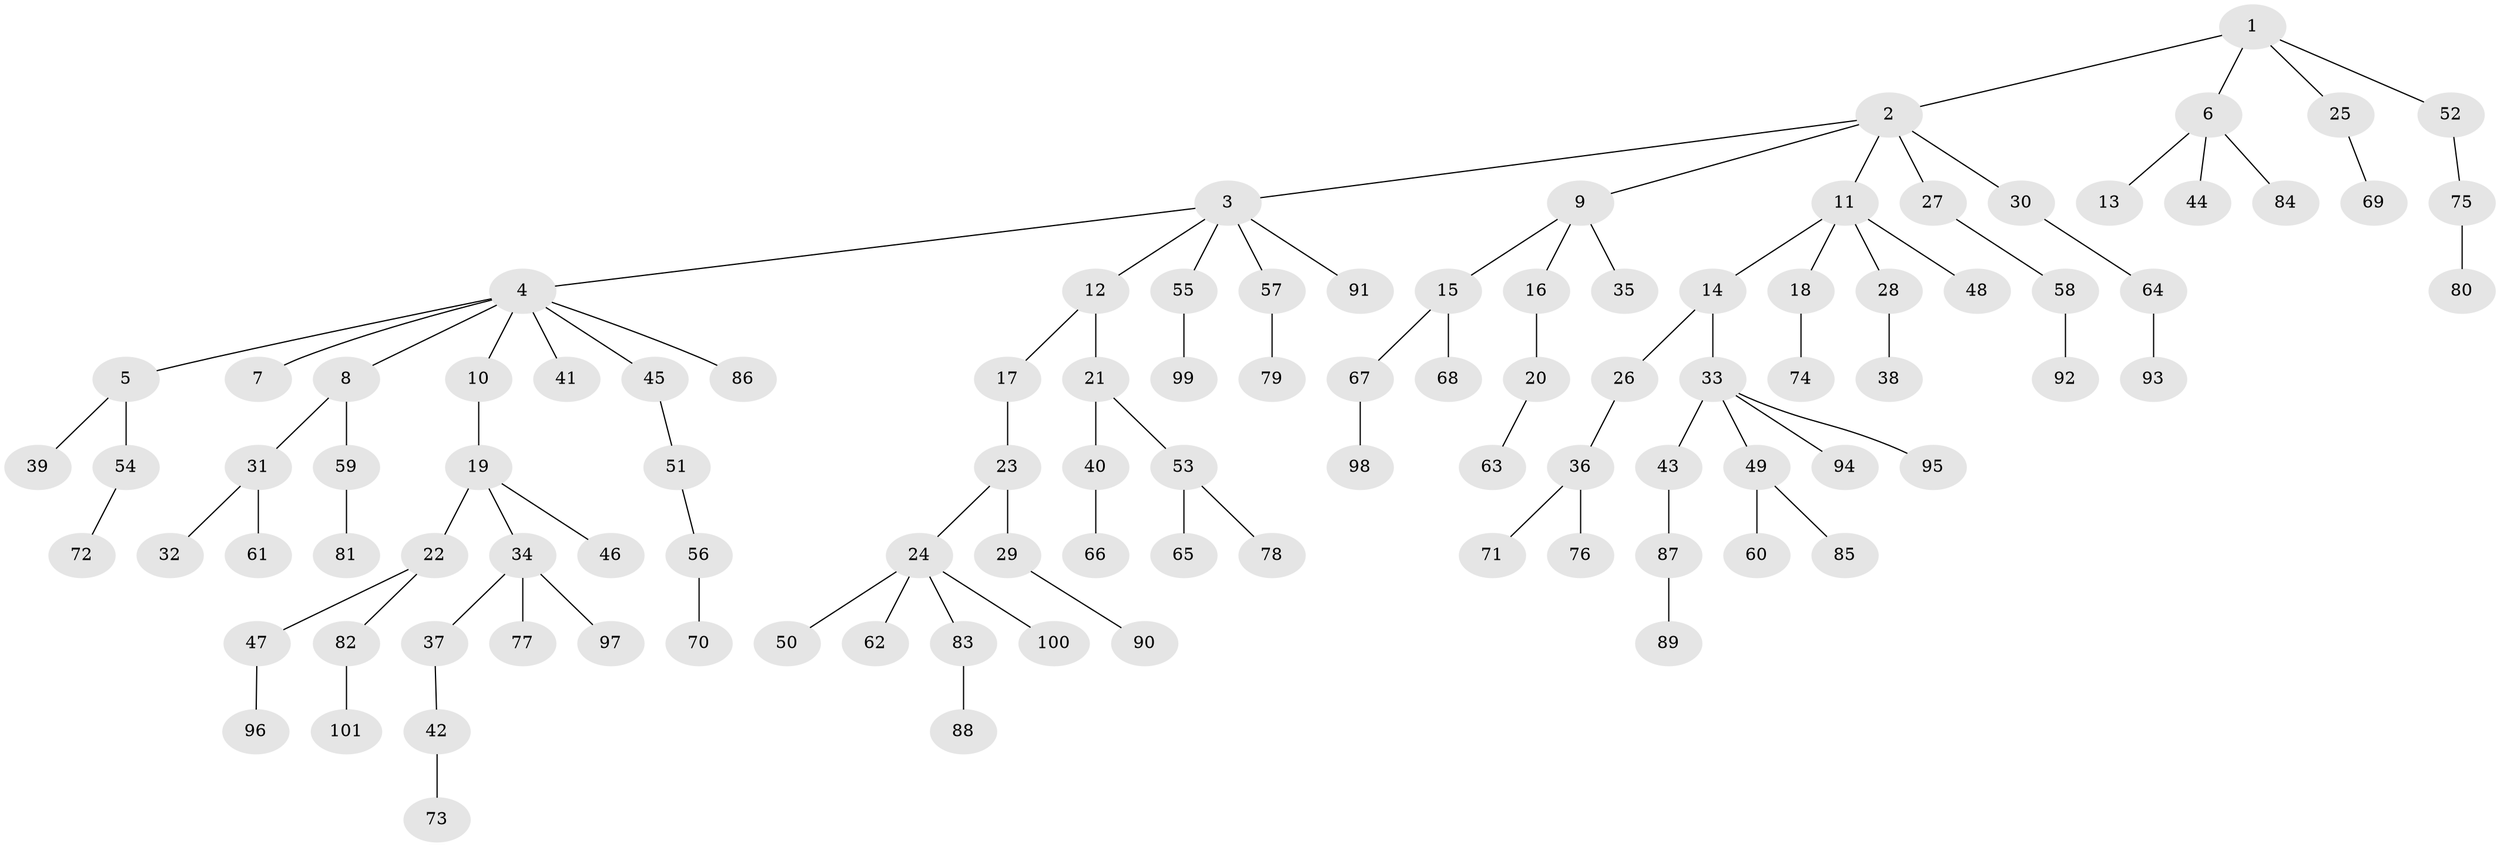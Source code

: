 // Generated by graph-tools (version 1.1) at 2025/52/03/09/25 04:52:55]
// undirected, 101 vertices, 100 edges
graph export_dot {
graph [start="1"]
  node [color=gray90,style=filled];
  1;
  2;
  3;
  4;
  5;
  6;
  7;
  8;
  9;
  10;
  11;
  12;
  13;
  14;
  15;
  16;
  17;
  18;
  19;
  20;
  21;
  22;
  23;
  24;
  25;
  26;
  27;
  28;
  29;
  30;
  31;
  32;
  33;
  34;
  35;
  36;
  37;
  38;
  39;
  40;
  41;
  42;
  43;
  44;
  45;
  46;
  47;
  48;
  49;
  50;
  51;
  52;
  53;
  54;
  55;
  56;
  57;
  58;
  59;
  60;
  61;
  62;
  63;
  64;
  65;
  66;
  67;
  68;
  69;
  70;
  71;
  72;
  73;
  74;
  75;
  76;
  77;
  78;
  79;
  80;
  81;
  82;
  83;
  84;
  85;
  86;
  87;
  88;
  89;
  90;
  91;
  92;
  93;
  94;
  95;
  96;
  97;
  98;
  99;
  100;
  101;
  1 -- 2;
  1 -- 6;
  1 -- 25;
  1 -- 52;
  2 -- 3;
  2 -- 9;
  2 -- 11;
  2 -- 27;
  2 -- 30;
  3 -- 4;
  3 -- 12;
  3 -- 55;
  3 -- 57;
  3 -- 91;
  4 -- 5;
  4 -- 7;
  4 -- 8;
  4 -- 10;
  4 -- 41;
  4 -- 45;
  4 -- 86;
  5 -- 39;
  5 -- 54;
  6 -- 13;
  6 -- 44;
  6 -- 84;
  8 -- 31;
  8 -- 59;
  9 -- 15;
  9 -- 16;
  9 -- 35;
  10 -- 19;
  11 -- 14;
  11 -- 18;
  11 -- 28;
  11 -- 48;
  12 -- 17;
  12 -- 21;
  14 -- 26;
  14 -- 33;
  15 -- 67;
  15 -- 68;
  16 -- 20;
  17 -- 23;
  18 -- 74;
  19 -- 22;
  19 -- 34;
  19 -- 46;
  20 -- 63;
  21 -- 40;
  21 -- 53;
  22 -- 47;
  22 -- 82;
  23 -- 24;
  23 -- 29;
  24 -- 50;
  24 -- 62;
  24 -- 83;
  24 -- 100;
  25 -- 69;
  26 -- 36;
  27 -- 58;
  28 -- 38;
  29 -- 90;
  30 -- 64;
  31 -- 32;
  31 -- 61;
  33 -- 43;
  33 -- 49;
  33 -- 94;
  33 -- 95;
  34 -- 37;
  34 -- 77;
  34 -- 97;
  36 -- 71;
  36 -- 76;
  37 -- 42;
  40 -- 66;
  42 -- 73;
  43 -- 87;
  45 -- 51;
  47 -- 96;
  49 -- 60;
  49 -- 85;
  51 -- 56;
  52 -- 75;
  53 -- 65;
  53 -- 78;
  54 -- 72;
  55 -- 99;
  56 -- 70;
  57 -- 79;
  58 -- 92;
  59 -- 81;
  64 -- 93;
  67 -- 98;
  75 -- 80;
  82 -- 101;
  83 -- 88;
  87 -- 89;
}
